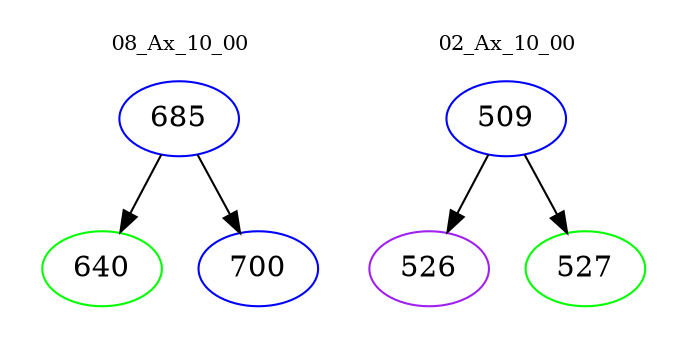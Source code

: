 digraph{
subgraph cluster_0 {
color = white
label = "08_Ax_10_00";
fontsize=10;
T0_685 [label="685", color="blue"]
T0_685 -> T0_640 [color="black"]
T0_640 [label="640", color="green"]
T0_685 -> T0_700 [color="black"]
T0_700 [label="700", color="blue"]
}
subgraph cluster_1 {
color = white
label = "02_Ax_10_00";
fontsize=10;
T1_509 [label="509", color="blue"]
T1_509 -> T1_526 [color="black"]
T1_526 [label="526", color="purple"]
T1_509 -> T1_527 [color="black"]
T1_527 [label="527", color="green"]
}
}
